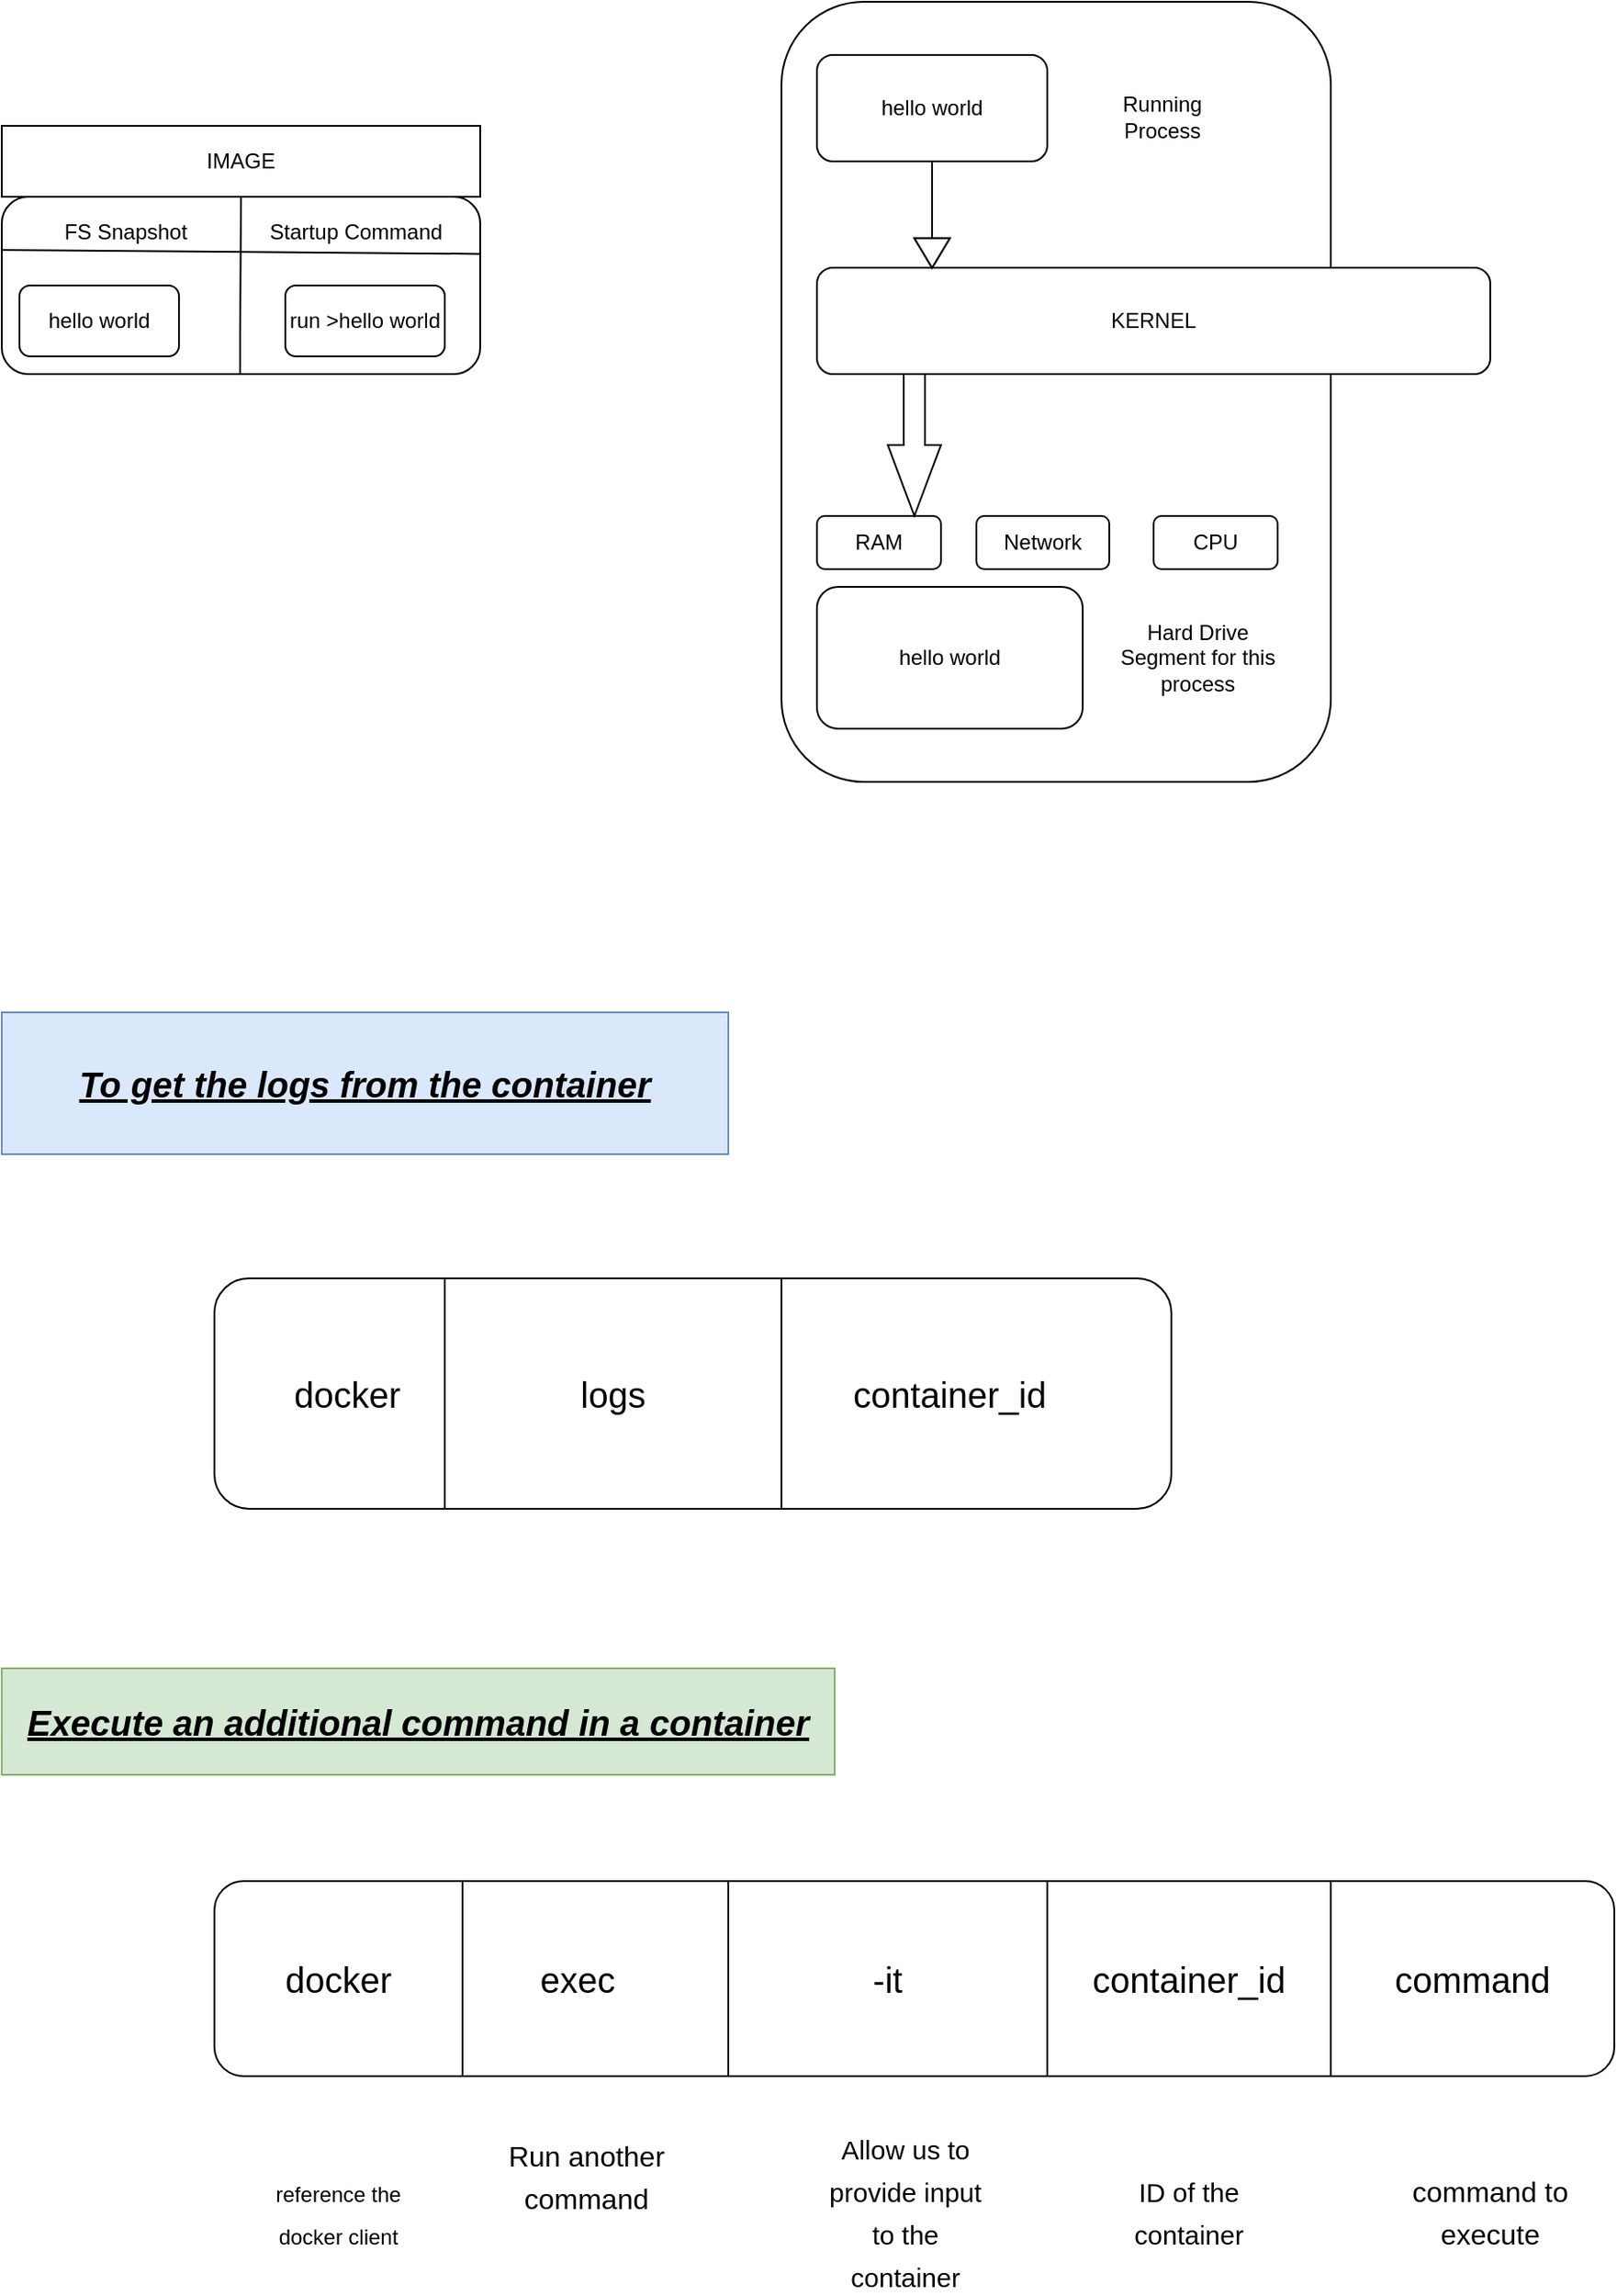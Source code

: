 <mxfile version="15.9.4" type="github">
  <diagram id="lWgpFkKJ2LQy-1hrMMwB" name="Page-1">
    <mxGraphModel dx="1038" dy="575" grid="1" gridSize="10" guides="1" tooltips="1" connect="1" arrows="1" fold="1" page="1" pageScale="1" pageWidth="1200" pageHeight="1600" math="0" shadow="0">
      <root>
        <mxCell id="0" />
        <mxCell id="1" parent="0" />
        <mxCell id="5eCg7bflJC1CXkOLrecF-1" value="" style="rounded=1;whiteSpace=wrap;html=1;" vertex="1" parent="1">
          <mxGeometry x="110" y="170" width="270" height="100" as="geometry" />
        </mxCell>
        <mxCell id="5eCg7bflJC1CXkOLrecF-2" value="IMAGE" style="rounded=0;whiteSpace=wrap;html=1;" vertex="1" parent="1">
          <mxGeometry x="110" y="130" width="270" height="40" as="geometry" />
        </mxCell>
        <mxCell id="5eCg7bflJC1CXkOLrecF-3" value="hello world" style="rounded=1;whiteSpace=wrap;html=1;" vertex="1" parent="1">
          <mxGeometry x="120" y="220" width="90" height="40" as="geometry" />
        </mxCell>
        <mxCell id="5eCg7bflJC1CXkOLrecF-4" value="run &amp;gt;hello world" style="rounded=1;whiteSpace=wrap;html=1;" vertex="1" parent="1">
          <mxGeometry x="270" y="220" width="90" height="40" as="geometry" />
        </mxCell>
        <mxCell id="5eCg7bflJC1CXkOLrecF-5" value="" style="endArrow=none;html=1;rounded=0;entryX=1.001;entryY=0.322;entryDx=0;entryDy=0;entryPerimeter=0;" edge="1" parent="1" target="5eCg7bflJC1CXkOLrecF-1">
          <mxGeometry width="50" height="50" relative="1" as="geometry">
            <mxPoint x="110" y="200" as="sourcePoint" />
            <mxPoint x="200" y="200" as="targetPoint" />
            <Array as="points" />
          </mxGeometry>
        </mxCell>
        <mxCell id="5eCg7bflJC1CXkOLrecF-6" value="" style="rounded=1;whiteSpace=wrap;html=1;" vertex="1" parent="1">
          <mxGeometry x="550" y="60" width="310" height="440" as="geometry" />
        </mxCell>
        <mxCell id="5eCg7bflJC1CXkOLrecF-7" value="hello world" style="rounded=1;whiteSpace=wrap;html=1;" vertex="1" parent="1">
          <mxGeometry x="570" y="90" width="130" height="60" as="geometry" />
        </mxCell>
        <mxCell id="5eCg7bflJC1CXkOLrecF-8" value="KERNEL" style="rounded=1;whiteSpace=wrap;html=1;" vertex="1" parent="1">
          <mxGeometry x="570" y="210" width="380" height="60" as="geometry" />
        </mxCell>
        <mxCell id="5eCg7bflJC1CXkOLrecF-9" value="RAM" style="rounded=1;whiteSpace=wrap;html=1;" vertex="1" parent="1">
          <mxGeometry x="570" y="350" width="70" height="30" as="geometry" />
        </mxCell>
        <mxCell id="5eCg7bflJC1CXkOLrecF-10" value="Network" style="rounded=1;whiteSpace=wrap;html=1;" vertex="1" parent="1">
          <mxGeometry x="660" y="350" width="75" height="30" as="geometry" />
        </mxCell>
        <mxCell id="5eCg7bflJC1CXkOLrecF-11" value="CPU" style="rounded=1;whiteSpace=wrap;html=1;" vertex="1" parent="1">
          <mxGeometry x="760" y="350" width="70" height="30" as="geometry" />
        </mxCell>
        <mxCell id="5eCg7bflJC1CXkOLrecF-12" value="hello world" style="rounded=1;whiteSpace=wrap;html=1;" vertex="1" parent="1">
          <mxGeometry x="570" y="390" width="150" height="80" as="geometry" />
        </mxCell>
        <mxCell id="5eCg7bflJC1CXkOLrecF-13" value="" style="html=1;shadow=0;dashed=0;align=center;verticalAlign=middle;shape=mxgraph.arrows2.arrow;dy=1;dx=16.6;direction=south;notch=0;" vertex="1" parent="1">
          <mxGeometry x="625" y="150" width="20" height="60" as="geometry" />
        </mxCell>
        <mxCell id="5eCg7bflJC1CXkOLrecF-14" value="" style="html=1;shadow=0;dashed=0;align=center;verticalAlign=middle;shape=mxgraph.arrows2.arrow;dy=1;dx=16.6;direction=south;notch=0;" vertex="1" parent="1">
          <mxGeometry x="625" y="150" width="20" height="60" as="geometry" />
        </mxCell>
        <mxCell id="5eCg7bflJC1CXkOLrecF-16" value="" style="html=1;shadow=0;dashed=0;align=center;verticalAlign=middle;shape=mxgraph.arrows2.arrow;dy=0.6;dx=40;direction=south;notch=0;" vertex="1" parent="1">
          <mxGeometry x="610" y="270" width="30" height="80" as="geometry" />
        </mxCell>
        <mxCell id="5eCg7bflJC1CXkOLrecF-17" value="" style="endArrow=none;html=1;rounded=0;entryX=0.5;entryY=1;entryDx=0;entryDy=0;" edge="1" parent="1" target="5eCg7bflJC1CXkOLrecF-2">
          <mxGeometry width="50" height="50" relative="1" as="geometry">
            <mxPoint x="244.5" y="270" as="sourcePoint" />
            <mxPoint x="244.5" y="180" as="targetPoint" />
            <Array as="points">
              <mxPoint x="244.5" y="250" />
            </Array>
          </mxGeometry>
        </mxCell>
        <mxCell id="5eCg7bflJC1CXkOLrecF-19" value="Running Process" style="text;html=1;strokeColor=none;fillColor=none;align=center;verticalAlign=middle;whiteSpace=wrap;rounded=0;" vertex="1" parent="1">
          <mxGeometry x="735" y="110" width="60" height="30" as="geometry" />
        </mxCell>
        <mxCell id="5eCg7bflJC1CXkOLrecF-20" value="FS Snapshot" style="text;html=1;strokeColor=none;fillColor=none;align=center;verticalAlign=middle;whiteSpace=wrap;rounded=0;" vertex="1" parent="1">
          <mxGeometry x="130" y="180" width="100" height="20" as="geometry" />
        </mxCell>
        <mxCell id="5eCg7bflJC1CXkOLrecF-23" value="Startup Command" style="text;html=1;strokeColor=none;fillColor=none;align=center;verticalAlign=middle;whiteSpace=wrap;rounded=0;" vertex="1" parent="1">
          <mxGeometry x="260" y="180" width="100" height="20" as="geometry" />
        </mxCell>
        <mxCell id="5eCg7bflJC1CXkOLrecF-24" value="Hard Drive Segment for this process" style="text;html=1;strokeColor=none;fillColor=none;align=center;verticalAlign=middle;whiteSpace=wrap;rounded=0;" vertex="1" parent="1">
          <mxGeometry x="730" y="400" width="110" height="60" as="geometry" />
        </mxCell>
        <mxCell id="5eCg7bflJC1CXkOLrecF-25" value="" style="rounded=1;whiteSpace=wrap;html=1;" vertex="1" parent="1">
          <mxGeometry x="230" y="780" width="540" height="130" as="geometry" />
        </mxCell>
        <mxCell id="5eCg7bflJC1CXkOLrecF-27" value="" style="shape=partialRectangle;whiteSpace=wrap;html=1;right=0;top=0;bottom=0;fillColor=none;routingCenterX=-0.5;" vertex="1" parent="1">
          <mxGeometry x="360" y="780" width="120" height="130" as="geometry" />
        </mxCell>
        <mxCell id="5eCg7bflJC1CXkOLrecF-28" value="" style="shape=partialRectangle;whiteSpace=wrap;html=1;right=0;top=0;bottom=0;fillColor=none;routingCenterX=-0.5;" vertex="1" parent="1">
          <mxGeometry x="550" y="780" width="120" height="130" as="geometry" />
        </mxCell>
        <mxCell id="5eCg7bflJC1CXkOLrecF-29" value="&lt;font style=&quot;font-size: 20px&quot;&gt;docker&lt;/font&gt;" style="text;html=1;strokeColor=none;fillColor=none;align=center;verticalAlign=middle;whiteSpace=wrap;rounded=0;" vertex="1" parent="1">
          <mxGeometry x="260" y="820" width="90" height="50" as="geometry" />
        </mxCell>
        <mxCell id="5eCg7bflJC1CXkOLrecF-30" value="logs" style="text;html=1;strokeColor=none;fillColor=none;align=center;verticalAlign=middle;whiteSpace=wrap;rounded=0;fontSize=20;" vertex="1" parent="1">
          <mxGeometry x="425" y="830" width="60" height="30" as="geometry" />
        </mxCell>
        <mxCell id="5eCg7bflJC1CXkOLrecF-31" value="container_id" style="text;html=1;strokeColor=none;fillColor=none;align=center;verticalAlign=middle;whiteSpace=wrap;rounded=0;fontSize=20;" vertex="1" parent="1">
          <mxGeometry x="570" y="830" width="150" height="30" as="geometry" />
        </mxCell>
        <mxCell id="5eCg7bflJC1CXkOLrecF-32" value="&lt;b&gt;&lt;i&gt;&lt;u&gt;To get the logs from the container&lt;/u&gt;&lt;/i&gt;&lt;/b&gt;" style="text;html=1;strokeColor=#6c8ebf;fillColor=#dae8fc;align=center;verticalAlign=middle;whiteSpace=wrap;rounded=0;fontSize=20;" vertex="1" parent="1">
          <mxGeometry x="110" y="630" width="410" height="80" as="geometry" />
        </mxCell>
        <mxCell id="5eCg7bflJC1CXkOLrecF-34" value="&lt;b&gt;&lt;u&gt;&lt;i&gt;Execute an additional command in a container&lt;/i&gt;&lt;/u&gt;&lt;/b&gt;" style="text;html=1;strokeColor=#82b366;fillColor=#d5e8d4;align=center;verticalAlign=middle;whiteSpace=wrap;rounded=0;fontSize=20;" vertex="1" parent="1">
          <mxGeometry x="110" y="1000" width="470" height="60" as="geometry" />
        </mxCell>
        <mxCell id="5eCg7bflJC1CXkOLrecF-35" value="" style="rounded=1;whiteSpace=wrap;html=1;fontSize=20;" vertex="1" parent="1">
          <mxGeometry x="230" y="1120" width="790" height="110" as="geometry" />
        </mxCell>
        <mxCell id="5eCg7bflJC1CXkOLrecF-36" value="" style="shape=partialRectangle;whiteSpace=wrap;html=1;right=0;top=0;bottom=0;fillColor=none;routingCenterX=-0.5;fontSize=20;" vertex="1" parent="1">
          <mxGeometry x="370" y="1120" width="130" height="110" as="geometry" />
        </mxCell>
        <mxCell id="5eCg7bflJC1CXkOLrecF-37" value="" style="shape=partialRectangle;whiteSpace=wrap;html=1;right=0;top=0;bottom=0;fillColor=none;routingCenterX=-0.5;fontSize=20;" vertex="1" parent="1">
          <mxGeometry x="520" y="1120" width="120" height="110" as="geometry" />
        </mxCell>
        <mxCell id="5eCg7bflJC1CXkOLrecF-38" value="" style="shape=partialRectangle;whiteSpace=wrap;html=1;right=0;top=0;bottom=0;fillColor=none;routingCenterX=-0.5;fontSize=20;" vertex="1" parent="1">
          <mxGeometry x="700" y="1120" width="110" height="110" as="geometry" />
        </mxCell>
        <mxCell id="5eCg7bflJC1CXkOLrecF-39" value="" style="shape=partialRectangle;whiteSpace=wrap;html=1;right=0;top=0;bottom=0;fillColor=none;routingCenterX=-0.5;fontSize=20;" vertex="1" parent="1">
          <mxGeometry x="860" y="1120" width="120" height="110" as="geometry" />
        </mxCell>
        <mxCell id="5eCg7bflJC1CXkOLrecF-40" value="docker" style="text;html=1;strokeColor=none;fillColor=none;align=center;verticalAlign=middle;whiteSpace=wrap;rounded=0;fontSize=20;" vertex="1" parent="1">
          <mxGeometry x="270" y="1160" width="60" height="30" as="geometry" />
        </mxCell>
        <mxCell id="5eCg7bflJC1CXkOLrecF-41" value="exec" style="text;html=1;strokeColor=none;fillColor=none;align=center;verticalAlign=middle;whiteSpace=wrap;rounded=0;fontSize=20;" vertex="1" parent="1">
          <mxGeometry x="405" y="1160" width="60" height="30" as="geometry" />
        </mxCell>
        <mxCell id="5eCg7bflJC1CXkOLrecF-42" value="-it" style="text;html=1;strokeColor=none;fillColor=none;align=center;verticalAlign=middle;whiteSpace=wrap;rounded=0;fontSize=20;" vertex="1" parent="1">
          <mxGeometry x="580" y="1160" width="60" height="30" as="geometry" />
        </mxCell>
        <mxCell id="5eCg7bflJC1CXkOLrecF-43" value="container_id" style="text;html=1;strokeColor=none;fillColor=none;align=center;verticalAlign=middle;whiteSpace=wrap;rounded=0;fontSize=20;" vertex="1" parent="1">
          <mxGeometry x="750" y="1160" width="60" height="30" as="geometry" />
        </mxCell>
        <mxCell id="5eCg7bflJC1CXkOLrecF-44" value="command" style="text;html=1;strokeColor=none;fillColor=none;align=center;verticalAlign=middle;whiteSpace=wrap;rounded=0;fontSize=20;" vertex="1" parent="1">
          <mxGeometry x="910" y="1160" width="60" height="30" as="geometry" />
        </mxCell>
        <mxCell id="5eCg7bflJC1CXkOLrecF-45" value="&lt;font style=&quot;font-size: 12px&quot;&gt;reference the docker client&lt;/font&gt;" style="text;html=1;strokeColor=none;fillColor=none;align=center;verticalAlign=middle;whiteSpace=wrap;rounded=0;fontSize=20;" vertex="1" parent="1">
          <mxGeometry x="250" y="1280" width="100" height="50" as="geometry" />
        </mxCell>
        <mxCell id="5eCg7bflJC1CXkOLrecF-46" value="&lt;font style=&quot;font-size: 16px&quot;&gt;Run another command&lt;/font&gt;" style="text;html=1;strokeColor=none;fillColor=none;align=center;verticalAlign=middle;whiteSpace=wrap;rounded=0;fontSize=20;" vertex="1" parent="1">
          <mxGeometry x="390" y="1260" width="100" height="50" as="geometry" />
        </mxCell>
        <mxCell id="5eCg7bflJC1CXkOLrecF-47" value="&lt;font style=&quot;font-size: 15px&quot;&gt;Allow us to provide input to the container&lt;/font&gt;" style="text;html=1;strokeColor=none;fillColor=none;align=center;verticalAlign=middle;whiteSpace=wrap;rounded=0;fontSize=20;" vertex="1" parent="1">
          <mxGeometry x="570" y="1280" width="100" height="50" as="geometry" />
        </mxCell>
        <mxCell id="5eCg7bflJC1CXkOLrecF-48" value="&lt;font style=&quot;font-size: 15px&quot;&gt;ID of the container&lt;/font&gt;" style="text;html=1;strokeColor=none;fillColor=none;align=center;verticalAlign=middle;whiteSpace=wrap;rounded=0;fontSize=20;" vertex="1" parent="1">
          <mxGeometry x="730" y="1280" width="100" height="50" as="geometry" />
        </mxCell>
        <mxCell id="5eCg7bflJC1CXkOLrecF-49" value="&lt;font style=&quot;font-size: 16px&quot;&gt;command to execute&lt;/font&gt;" style="text;html=1;strokeColor=none;fillColor=none;align=center;verticalAlign=middle;whiteSpace=wrap;rounded=0;fontSize=20;" vertex="1" parent="1">
          <mxGeometry x="900" y="1280" width="100" height="50" as="geometry" />
        </mxCell>
      </root>
    </mxGraphModel>
  </diagram>
</mxfile>
